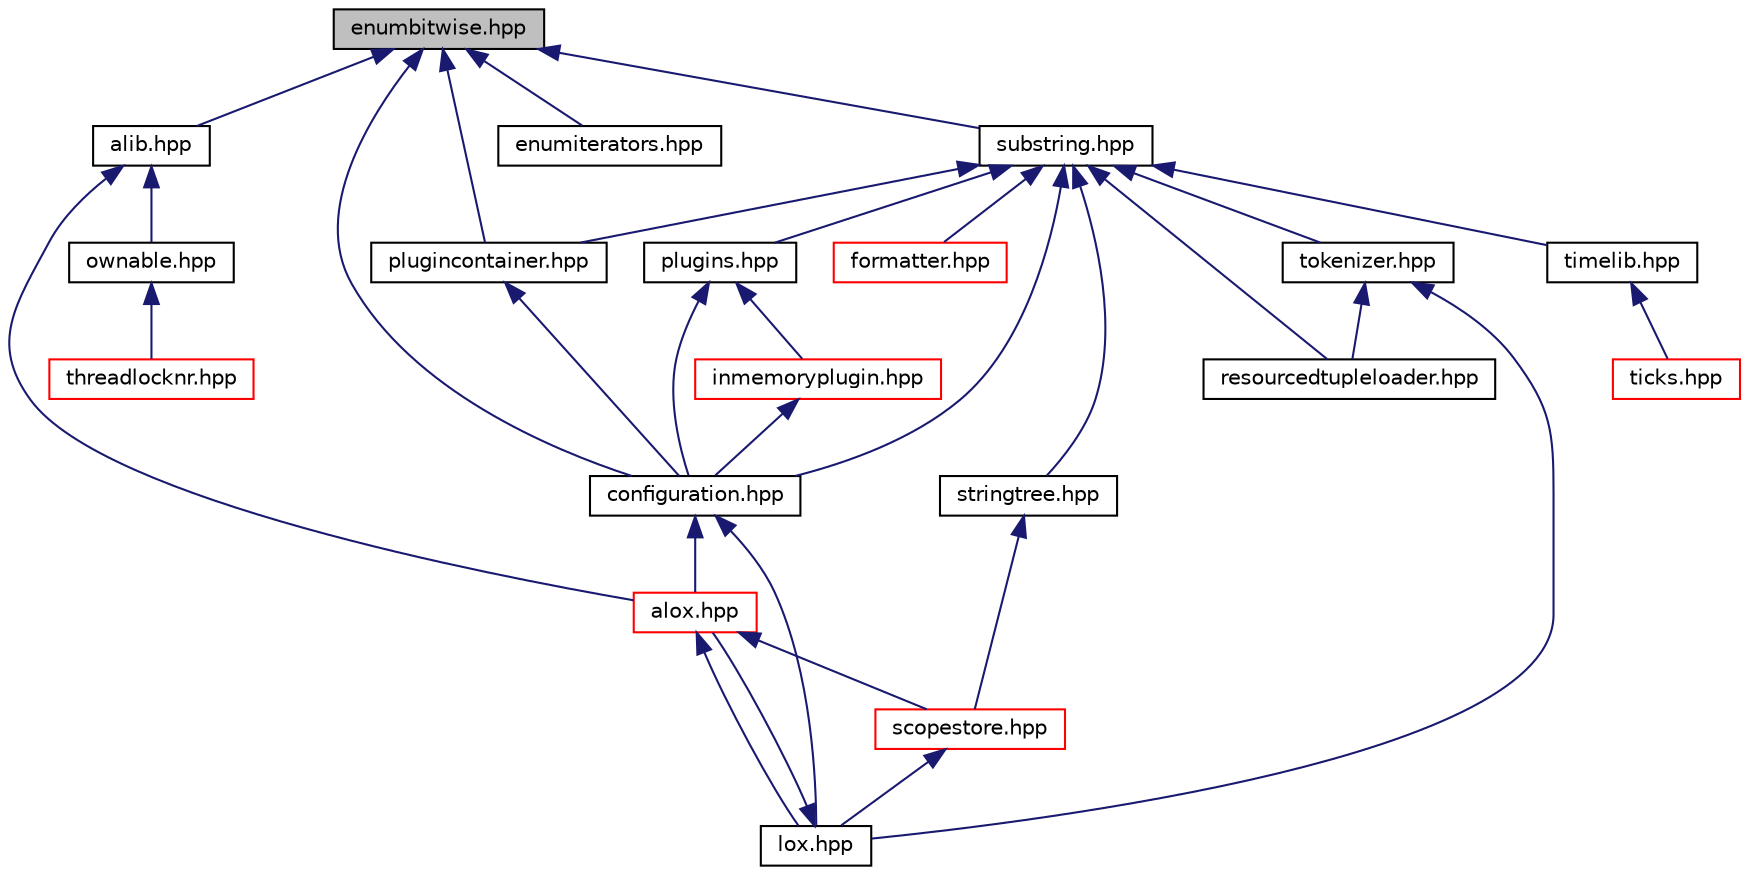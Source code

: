 digraph "enumbitwise.hpp"
{
  edge [fontname="Helvetica",fontsize="10",labelfontname="Helvetica",labelfontsize="10"];
  node [fontname="Helvetica",fontsize="10",shape=record];
  Node1 [label="enumbitwise.hpp",height=0.2,width=0.4,color="black", fillcolor="grey75", style="filled", fontcolor="black"];
  Node1 -> Node2 [dir="back",color="midnightblue",fontsize="10",style="solid",fontname="Helvetica"];
  Node1 -> Node6 [dir="back",color="midnightblue",fontsize="10",style="solid",fontname="Helvetica"];
  Node1 -> Node33 [dir="back",color="midnightblue",fontsize="10",style="solid",fontname="Helvetica"];
  Node1 -> Node34 [dir="back",color="midnightblue",fontsize="10",style="solid",fontname="Helvetica"];
  Node1 -> Node35 [dir="back",color="midnightblue",fontsize="10",style="solid",fontname="Helvetica"];
  Node2 -> Node3 [dir="back",color="midnightblue",fontsize="10",style="solid",fontname="Helvetica"];
  Node2 -> Node7 [dir="back",color="midnightblue",fontsize="10",style="solid",fontname="Helvetica"];
  Node3 -> Node4 [dir="back",color="midnightblue",fontsize="10",style="solid",fontname="Helvetica"];
  Node6 -> Node7 [dir="back",color="midnightblue",fontsize="10",style="solid",fontname="Helvetica"];
  Node6 -> Node9 [dir="back",color="midnightblue",fontsize="10",style="solid",fontname="Helvetica"];
  Node7 -> Node9 [dir="back",color="midnightblue",fontsize="10",style="solid",fontname="Helvetica"];
  Node7 -> Node22 [dir="back",color="midnightblue",fontsize="10",style="solid",fontname="Helvetica"];
  Node9 -> Node7 [dir="back",color="midnightblue",fontsize="10",style="solid",fontname="Helvetica"];
  Node22 -> Node9 [dir="back",color="midnightblue",fontsize="10",style="solid",fontname="Helvetica"];
  Node33 -> Node6 [dir="back",color="midnightblue",fontsize="10",style="solid",fontname="Helvetica"];
  Node35 -> Node6 [dir="back",color="midnightblue",fontsize="10",style="solid",fontname="Helvetica"];
  Node35 -> Node25 [dir="back",color="midnightblue",fontsize="10",style="solid",fontname="Helvetica"];
  Node35 -> Node33 [dir="back",color="midnightblue",fontsize="10",style="solid",fontname="Helvetica"];
  Node35 -> Node36 [dir="back",color="midnightblue",fontsize="10",style="solid",fontname="Helvetica"];
  Node35 -> Node39 [dir="back",color="midnightblue",fontsize="10",style="solid",fontname="Helvetica"];
  Node35 -> Node40 [dir="back",color="midnightblue",fontsize="10",style="solid",fontname="Helvetica"];
  Node35 -> Node41 [dir="back",color="midnightblue",fontsize="10",style="solid",fontname="Helvetica"];
  Node35 -> Node46 [dir="back",color="midnightblue",fontsize="10",style="solid",fontname="Helvetica"];
  Node36 -> Node6 [dir="back",color="midnightblue",fontsize="10",style="solid",fontname="Helvetica"];
  Node36 -> Node37 [dir="back",color="midnightblue",fontsize="10",style="solid",fontname="Helvetica"];
  Node37 -> Node6 [dir="back",color="midnightblue",fontsize="10",style="solid",fontname="Helvetica"];
  Node40 -> Node9 [dir="back",color="midnightblue",fontsize="10",style="solid",fontname="Helvetica"];
  Node40 -> Node39 [dir="back",color="midnightblue",fontsize="10",style="solid",fontname="Helvetica"];
  Node41 -> Node42 [dir="back",color="midnightblue",fontsize="10",style="solid",fontname="Helvetica"];
  Node46 -> Node22 [dir="back",color="midnightblue",fontsize="10",style="solid",fontname="Helvetica"];
  Node2 [label="alib.hpp",height=0.2,width=0.4,color="black", fillcolor="white", style="filled",URL="$alib_8hpp.html"];
  Node3 [label="ownable.hpp",height=0.2,width=0.4,color="black", fillcolor="white", style="filled",URL="$ownable_8hpp.html"];
  Node4 [label="threadlocknr.hpp",height=0.2,width=0.4,color="red", fillcolor="white", style="filled",URL="$threadlocknr_8hpp.html"];
  Node7 [label="alox.hpp",height=0.2,width=0.4,color="red", fillcolor="white", style="filled",URL="$alox_8hpp.html"];
  Node9 [label="lox.hpp",height=0.2,width=0.4,color="black", fillcolor="white", style="filled",URL="$lox_8hpp.html"];
  Node22 [label="scopestore.hpp",height=0.2,width=0.4,color="red", fillcolor="white", style="filled",URL="$scopestore_8hpp.html"];
  Node6 [label="configuration.hpp",height=0.2,width=0.4,color="black", fillcolor="white", style="filled",URL="$configuration_8hpp.html"];
  Node34 [label="enumiterators.hpp",height=0.2,width=0.4,color="black", fillcolor="white", style="filled",URL="$enumiterators_8hpp.html"];
  Node35 [label="substring.hpp",height=0.2,width=0.4,color="black", fillcolor="white", style="filled",URL="$substring_8hpp.html"];
  Node36 [label="plugins.hpp",height=0.2,width=0.4,color="black", fillcolor="white", style="filled",URL="$plugins_8hpp.html"];
  Node37 [label="inmemoryplugin.hpp",height=0.2,width=0.4,color="red", fillcolor="white", style="filled",URL="$inmemoryplugin_8hpp.html"];
  Node39 [label="resourcedtupleloader.hpp",height=0.2,width=0.4,color="black", fillcolor="white", style="filled",URL="$resourcedtupleloader_8hpp.html"];
  Node25 [label="formatter.hpp",height=0.2,width=0.4,color="red", fillcolor="white", style="filled",URL="$formatter_8hpp.html"];
  Node40 [label="tokenizer.hpp",height=0.2,width=0.4,color="black", fillcolor="white", style="filled",URL="$tokenizer_8hpp.html"];
  Node41 [label="timelib.hpp",height=0.2,width=0.4,color="black", fillcolor="white", style="filled",URL="$timelib_8hpp.html"];
  Node42 [label="ticks.hpp",height=0.2,width=0.4,color="red", fillcolor="white", style="filled",URL="$ticks_8hpp.html"];
  Node33 [label="plugincontainer.hpp",height=0.2,width=0.4,color="black", fillcolor="white", style="filled",URL="$plugincontainer_8hpp.html"];
  Node46 [label="stringtree.hpp",height=0.2,width=0.4,color="black", fillcolor="white", style="filled",URL="$stringtree_8hpp.html"];
}

